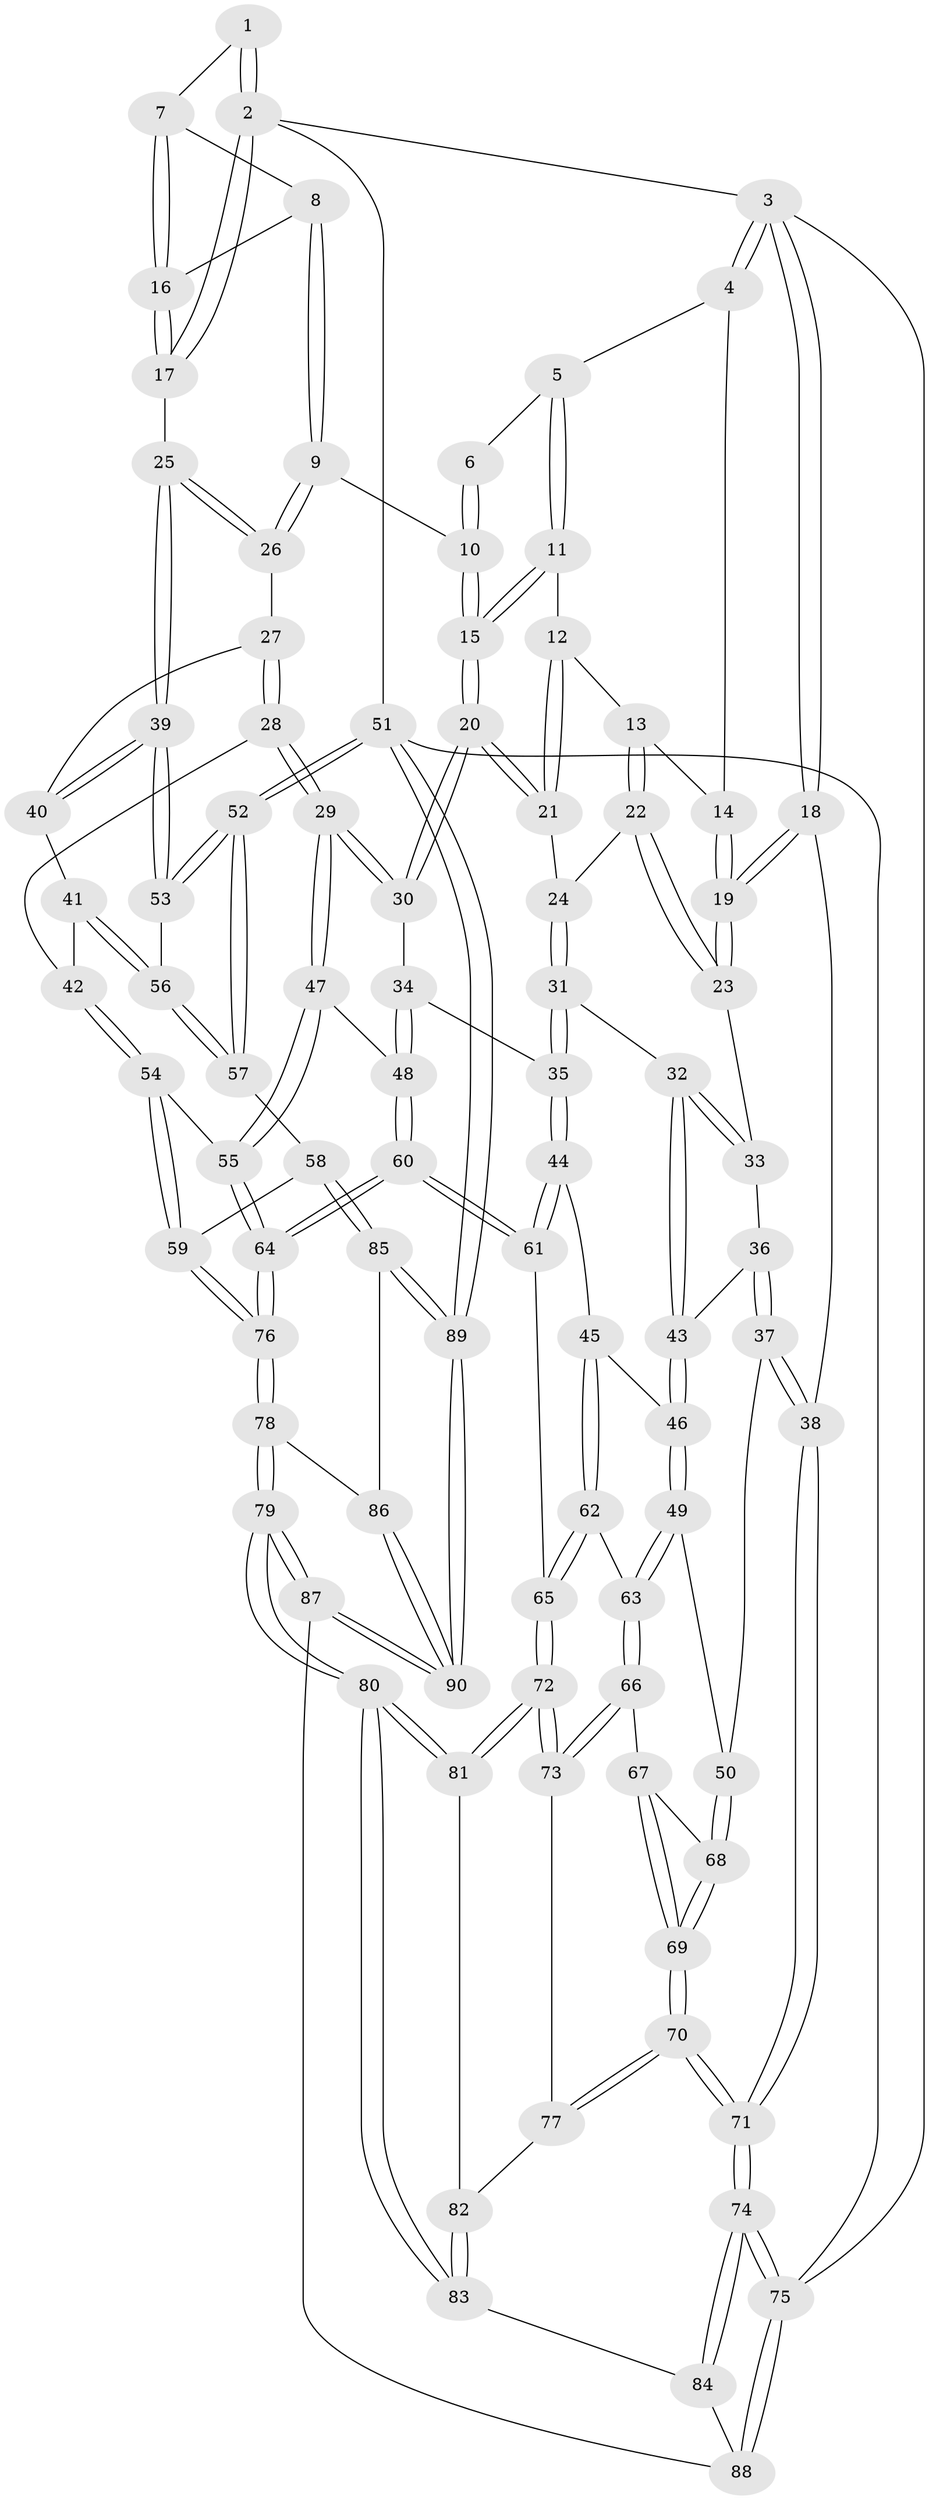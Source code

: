// coarse degree distribution, {4: 0.42857142857142855, 6: 0.12698412698412698, 3: 0.09523809523809523, 5: 0.3492063492063492}
// Generated by graph-tools (version 1.1) at 2025/52/02/27/25 19:52:37]
// undirected, 90 vertices, 222 edges
graph export_dot {
graph [start="1"]
  node [color=gray90,style=filled];
  1 [pos="+0.7845765988287476+0"];
  2 [pos="+1+0"];
  3 [pos="+0+0"];
  4 [pos="+0.2204272832215314+0"];
  5 [pos="+0.3378289094092945+0"];
  6 [pos="+0.6762513846564064+0"];
  7 [pos="+0.8236798657696099+0"];
  8 [pos="+0.822142654779618+0.16419777720203763"];
  9 [pos="+0.7682578303805152+0.2083361769317869"];
  10 [pos="+0.6104774903786037+0.14681961193859025"];
  11 [pos="+0.39011685320429657+0.05323213670243687"];
  12 [pos="+0.2894806343092945+0.1388451142888726"];
  13 [pos="+0.18042186509652802+0.10871967636823714"];
  14 [pos="+0.1794986730527399+0"];
  15 [pos="+0.5185206628615667+0.20194974787768813"];
  16 [pos="+1+0.15909414538764166"];
  17 [pos="+1+0.18487996614489263"];
  18 [pos="+0+0.23976549705560285"];
  19 [pos="+0+0.22786589967469792"];
  20 [pos="+0.5096318205716581+0.2223554034134915"];
  21 [pos="+0.3187192673597621+0.25573992683906727"];
  22 [pos="+0.10687626128873247+0.21929092100812986"];
  23 [pos="+0.0967931574213763+0.22468130661760927"];
  24 [pos="+0.30115535541723026+0.27147987304300164"];
  25 [pos="+1+0.2380524769495779"];
  26 [pos="+0.792162288139198+0.32904033799388577"];
  27 [pos="+0.7861799432178428+0.3552849187137718"];
  28 [pos="+0.7719617731980178+0.3893204726622118"];
  29 [pos="+0.6492036037466649+0.44446314693675665"];
  30 [pos="+0.5226674033013339+0.32280181313543427"];
  31 [pos="+0.28653706412188307+0.4186457794559864"];
  32 [pos="+0.2827235990786412+0.4184725502128873"];
  33 [pos="+0.16308852681595126+0.3771058935751478"];
  34 [pos="+0.40048111523556534+0.43861528029233693"];
  35 [pos="+0.3289816326973429+0.46096164854395777"];
  36 [pos="+0.08853389962543216+0.4485972264493094"];
  37 [pos="+0+0.46717344200316135"];
  38 [pos="+0+0.42937395509636095"];
  39 [pos="+1+0.30393497714072526"];
  40 [pos="+0.9829672901768988+0.39117797087398815"];
  41 [pos="+0.8716348728293046+0.4883449300223814"];
  42 [pos="+0.8523800244157296+0.47935844766984964"];
  43 [pos="+0.15256649556912236+0.5031964493757873"];
  44 [pos="+0.323467482490807+0.5167243872397068"];
  45 [pos="+0.2541265165966801+0.5515825030655207"];
  46 [pos="+0.15697612580393805+0.5426374956829425"];
  47 [pos="+0.6461864512379354+0.45657389266591863"];
  48 [pos="+0.5267538111538546+0.5462082552162415"];
  49 [pos="+0.13800886195733222+0.572399280971687"];
  50 [pos="+0.07046157235057367+0.5763126880530444"];
  51 [pos="+1+1"];
  52 [pos="+1+0.7312887921373339"];
  53 [pos="+1+0.3256832239809431"];
  54 [pos="+0.7460387551232194+0.6302878296236731"];
  55 [pos="+0.6963174859338358+0.5974428535976463"];
  56 [pos="+0.8960113941972082+0.5156976393506223"];
  57 [pos="+1+0.7156419554703252"];
  58 [pos="+0.8878636091233951+0.7530801282221349"];
  59 [pos="+0.7902266274658052+0.6953829600542861"];
  60 [pos="+0.4751807268069799+0.6903417508516773"];
  61 [pos="+0.3872467571489869+0.6654465387078662"];
  62 [pos="+0.22161425749546015+0.6056228178924467"];
  63 [pos="+0.1757964883125442+0.6450647352953821"];
  64 [pos="+0.5058274635914793+0.7236425437498664"];
  65 [pos="+0.34159092243014216+0.6924115794064742"];
  66 [pos="+0.17445079058202823+0.6647141785940331"];
  67 [pos="+0.12707369441825822+0.6583076032928031"];
  68 [pos="+0.06716812292532934+0.6350274844552796"];
  69 [pos="+0+0.7806337307989356"];
  70 [pos="+0+0.787604108872698"];
  71 [pos="+0+0.9384892458999926"];
  72 [pos="+0.3017533696031797+0.7214167725255799"];
  73 [pos="+0.1860421968559008+0.6957393461687055"];
  74 [pos="+0+1"];
  75 [pos="+0+1"];
  76 [pos="+0.5362241820100436+0.8022430098445762"];
  77 [pos="+0.14460446619452108+0.7457481473853149"];
  78 [pos="+0.539665649283639+0.8793817564574078"];
  79 [pos="+0.4312180754787709+1"];
  80 [pos="+0.27862696208826676+0.8810662557481963"];
  81 [pos="+0.2802360864278645+0.8348112814468838"];
  82 [pos="+0.1483004571669295+0.7527419146014314"];
  83 [pos="+0.1801535929537444+0.8652930466625767"];
  84 [pos="+0.13277408747924976+0.8828388732341129"];
  85 [pos="+0.8080122265265982+0.8748284635044703"];
  86 [pos="+0.7811399257195312+0.8770678731680818"];
  87 [pos="+0.4299364702268348+1"];
  88 [pos="+0.3437815420525205+1"];
  89 [pos="+0.9123562021066173+1"];
  90 [pos="+0.5531186253319174+1"];
  1 -- 2;
  1 -- 2;
  1 -- 7;
  2 -- 3;
  2 -- 17;
  2 -- 17;
  2 -- 51;
  3 -- 4;
  3 -- 4;
  3 -- 18;
  3 -- 18;
  3 -- 75;
  4 -- 5;
  4 -- 14;
  5 -- 6;
  5 -- 11;
  5 -- 11;
  6 -- 10;
  6 -- 10;
  7 -- 8;
  7 -- 16;
  7 -- 16;
  8 -- 9;
  8 -- 9;
  8 -- 16;
  9 -- 10;
  9 -- 26;
  9 -- 26;
  10 -- 15;
  10 -- 15;
  11 -- 12;
  11 -- 15;
  11 -- 15;
  12 -- 13;
  12 -- 21;
  12 -- 21;
  13 -- 14;
  13 -- 22;
  13 -- 22;
  14 -- 19;
  14 -- 19;
  15 -- 20;
  15 -- 20;
  16 -- 17;
  16 -- 17;
  17 -- 25;
  18 -- 19;
  18 -- 19;
  18 -- 38;
  19 -- 23;
  19 -- 23;
  20 -- 21;
  20 -- 21;
  20 -- 30;
  20 -- 30;
  21 -- 24;
  22 -- 23;
  22 -- 23;
  22 -- 24;
  23 -- 33;
  24 -- 31;
  24 -- 31;
  25 -- 26;
  25 -- 26;
  25 -- 39;
  25 -- 39;
  26 -- 27;
  27 -- 28;
  27 -- 28;
  27 -- 40;
  28 -- 29;
  28 -- 29;
  28 -- 42;
  29 -- 30;
  29 -- 30;
  29 -- 47;
  29 -- 47;
  30 -- 34;
  31 -- 32;
  31 -- 35;
  31 -- 35;
  32 -- 33;
  32 -- 33;
  32 -- 43;
  32 -- 43;
  33 -- 36;
  34 -- 35;
  34 -- 48;
  34 -- 48;
  35 -- 44;
  35 -- 44;
  36 -- 37;
  36 -- 37;
  36 -- 43;
  37 -- 38;
  37 -- 38;
  37 -- 50;
  38 -- 71;
  38 -- 71;
  39 -- 40;
  39 -- 40;
  39 -- 53;
  39 -- 53;
  40 -- 41;
  41 -- 42;
  41 -- 56;
  41 -- 56;
  42 -- 54;
  42 -- 54;
  43 -- 46;
  43 -- 46;
  44 -- 45;
  44 -- 61;
  44 -- 61;
  45 -- 46;
  45 -- 62;
  45 -- 62;
  46 -- 49;
  46 -- 49;
  47 -- 48;
  47 -- 55;
  47 -- 55;
  48 -- 60;
  48 -- 60;
  49 -- 50;
  49 -- 63;
  49 -- 63;
  50 -- 68;
  50 -- 68;
  51 -- 52;
  51 -- 52;
  51 -- 89;
  51 -- 89;
  51 -- 75;
  52 -- 53;
  52 -- 53;
  52 -- 57;
  52 -- 57;
  53 -- 56;
  54 -- 55;
  54 -- 59;
  54 -- 59;
  55 -- 64;
  55 -- 64;
  56 -- 57;
  56 -- 57;
  57 -- 58;
  58 -- 59;
  58 -- 85;
  58 -- 85;
  59 -- 76;
  59 -- 76;
  60 -- 61;
  60 -- 61;
  60 -- 64;
  60 -- 64;
  61 -- 65;
  62 -- 63;
  62 -- 65;
  62 -- 65;
  63 -- 66;
  63 -- 66;
  64 -- 76;
  64 -- 76;
  65 -- 72;
  65 -- 72;
  66 -- 67;
  66 -- 73;
  66 -- 73;
  67 -- 68;
  67 -- 69;
  67 -- 69;
  68 -- 69;
  68 -- 69;
  69 -- 70;
  69 -- 70;
  70 -- 71;
  70 -- 71;
  70 -- 77;
  70 -- 77;
  71 -- 74;
  71 -- 74;
  72 -- 73;
  72 -- 73;
  72 -- 81;
  72 -- 81;
  73 -- 77;
  74 -- 75;
  74 -- 75;
  74 -- 84;
  74 -- 84;
  75 -- 88;
  75 -- 88;
  76 -- 78;
  76 -- 78;
  77 -- 82;
  78 -- 79;
  78 -- 79;
  78 -- 86;
  79 -- 80;
  79 -- 80;
  79 -- 87;
  79 -- 87;
  80 -- 81;
  80 -- 81;
  80 -- 83;
  80 -- 83;
  81 -- 82;
  82 -- 83;
  82 -- 83;
  83 -- 84;
  84 -- 88;
  85 -- 86;
  85 -- 89;
  85 -- 89;
  86 -- 90;
  86 -- 90;
  87 -- 88;
  87 -- 90;
  87 -- 90;
  89 -- 90;
  89 -- 90;
}
